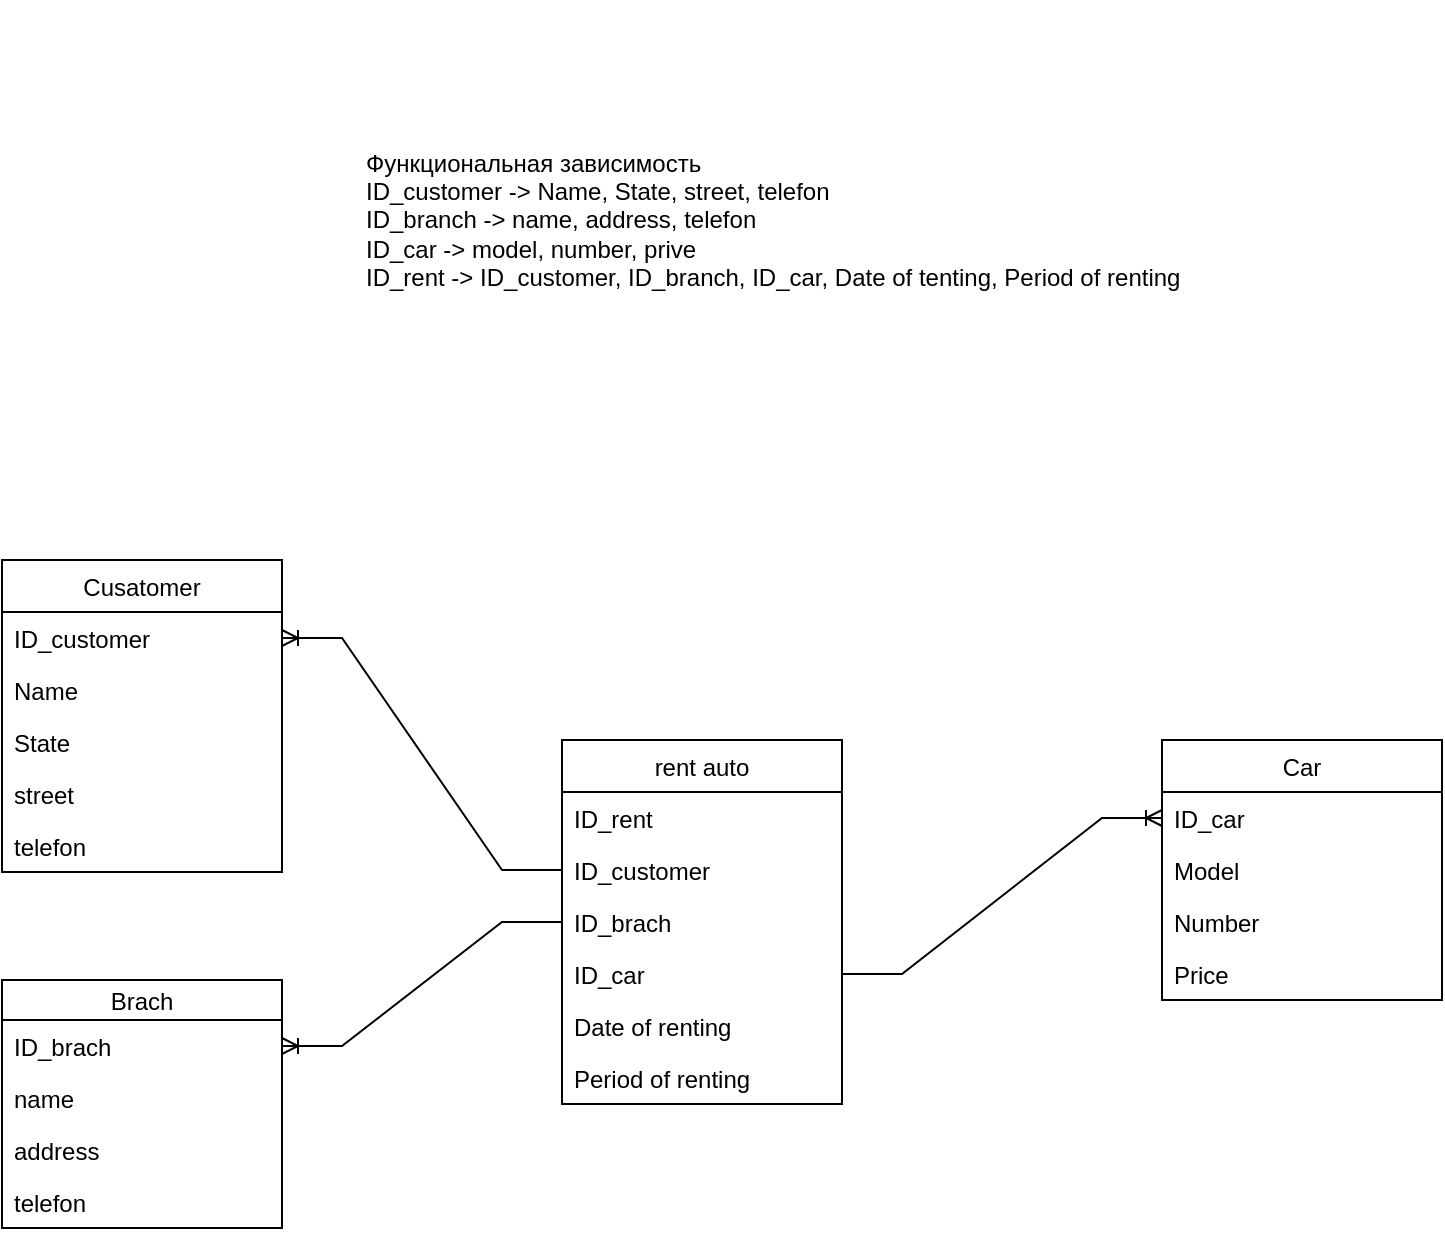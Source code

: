 <mxfile version="16.2.4" type="github">
  <diagram id="-y9LmIzSa2B8TfuyyEVD" name="Page-1">
    <mxGraphModel dx="1422" dy="909" grid="1" gridSize="10" guides="1" tooltips="1" connect="1" arrows="1" fold="1" page="1" pageScale="1" pageWidth="827" pageHeight="1169" math="0" shadow="0">
      <root>
        <mxCell id="0" />
        <mxCell id="1" parent="0" />
        <mxCell id="1BV3x5uNuOaNnP94wZ3I-1" value="Cusatomer" style="swimlane;fontStyle=0;childLayout=stackLayout;horizontal=1;startSize=26;fillColor=none;horizontalStack=0;resizeParent=1;resizeParentMax=0;resizeLast=0;collapsible=1;marginBottom=0;" vertex="1" parent="1">
          <mxGeometry x="60" y="330" width="140" height="156" as="geometry" />
        </mxCell>
        <mxCell id="1BV3x5uNuOaNnP94wZ3I-2" value="ID_customer" style="text;strokeColor=none;fillColor=none;align=left;verticalAlign=top;spacingLeft=4;spacingRight=4;overflow=hidden;rotatable=0;points=[[0,0.5],[1,0.5]];portConstraint=eastwest;" vertex="1" parent="1BV3x5uNuOaNnP94wZ3I-1">
          <mxGeometry y="26" width="140" height="26" as="geometry" />
        </mxCell>
        <mxCell id="1BV3x5uNuOaNnP94wZ3I-3" value="Name" style="text;strokeColor=none;fillColor=none;align=left;verticalAlign=top;spacingLeft=4;spacingRight=4;overflow=hidden;rotatable=0;points=[[0,0.5],[1,0.5]];portConstraint=eastwest;" vertex="1" parent="1BV3x5uNuOaNnP94wZ3I-1">
          <mxGeometry y="52" width="140" height="26" as="geometry" />
        </mxCell>
        <mxCell id="1BV3x5uNuOaNnP94wZ3I-4" value="State" style="text;strokeColor=none;fillColor=none;align=left;verticalAlign=top;spacingLeft=4;spacingRight=4;overflow=hidden;rotatable=0;points=[[0,0.5],[1,0.5]];portConstraint=eastwest;" vertex="1" parent="1BV3x5uNuOaNnP94wZ3I-1">
          <mxGeometry y="78" width="140" height="26" as="geometry" />
        </mxCell>
        <mxCell id="1BV3x5uNuOaNnP94wZ3I-5" value="street" style="text;strokeColor=none;fillColor=none;align=left;verticalAlign=top;spacingLeft=4;spacingRight=4;overflow=hidden;rotatable=0;points=[[0,0.5],[1,0.5]];portConstraint=eastwest;" vertex="1" parent="1BV3x5uNuOaNnP94wZ3I-1">
          <mxGeometry y="104" width="140" height="26" as="geometry" />
        </mxCell>
        <mxCell id="1BV3x5uNuOaNnP94wZ3I-6" value="telefon" style="text;strokeColor=none;fillColor=none;align=left;verticalAlign=top;spacingLeft=4;spacingRight=4;overflow=hidden;rotatable=0;points=[[0,0.5],[1,0.5]];portConstraint=eastwest;" vertex="1" parent="1BV3x5uNuOaNnP94wZ3I-1">
          <mxGeometry y="130" width="140" height="26" as="geometry" />
        </mxCell>
        <mxCell id="1BV3x5uNuOaNnP94wZ3I-8" value="rent auto" style="swimlane;fontStyle=0;childLayout=stackLayout;horizontal=1;startSize=26;fillColor=none;horizontalStack=0;resizeParent=1;resizeParentMax=0;resizeLast=0;collapsible=1;marginBottom=0;" vertex="1" parent="1">
          <mxGeometry x="340" y="420" width="140" height="182" as="geometry" />
        </mxCell>
        <mxCell id="1BV3x5uNuOaNnP94wZ3I-9" value="ID_rent" style="text;strokeColor=none;fillColor=none;align=left;verticalAlign=top;spacingLeft=4;spacingRight=4;overflow=hidden;rotatable=0;points=[[0,0.5],[1,0.5]];portConstraint=eastwest;" vertex="1" parent="1BV3x5uNuOaNnP94wZ3I-8">
          <mxGeometry y="26" width="140" height="26" as="geometry" />
        </mxCell>
        <mxCell id="1BV3x5uNuOaNnP94wZ3I-10" value="ID_customer" style="text;strokeColor=none;fillColor=none;align=left;verticalAlign=top;spacingLeft=4;spacingRight=4;overflow=hidden;rotatable=0;points=[[0,0.5],[1,0.5]];portConstraint=eastwest;" vertex="1" parent="1BV3x5uNuOaNnP94wZ3I-8">
          <mxGeometry y="52" width="140" height="26" as="geometry" />
        </mxCell>
        <mxCell id="1BV3x5uNuOaNnP94wZ3I-12" value="ID_brach" style="text;strokeColor=none;fillColor=none;align=left;verticalAlign=top;spacingLeft=4;spacingRight=4;overflow=hidden;rotatable=0;points=[[0,0.5],[1,0.5]];portConstraint=eastwest;" vertex="1" parent="1BV3x5uNuOaNnP94wZ3I-8">
          <mxGeometry y="78" width="140" height="26" as="geometry" />
        </mxCell>
        <mxCell id="1BV3x5uNuOaNnP94wZ3I-13" value="ID_car" style="text;strokeColor=none;fillColor=none;align=left;verticalAlign=top;spacingLeft=4;spacingRight=4;overflow=hidden;rotatable=0;points=[[0,0.5],[1,0.5]];portConstraint=eastwest;" vertex="1" parent="1BV3x5uNuOaNnP94wZ3I-8">
          <mxGeometry y="104" width="140" height="26" as="geometry" />
        </mxCell>
        <mxCell id="1BV3x5uNuOaNnP94wZ3I-32" value="Date of renting&#xa;" style="text;strokeColor=none;fillColor=none;align=left;verticalAlign=top;spacingLeft=4;spacingRight=4;overflow=hidden;rotatable=0;points=[[0,0.5],[1,0.5]];portConstraint=eastwest;" vertex="1" parent="1BV3x5uNuOaNnP94wZ3I-8">
          <mxGeometry y="130" width="140" height="26" as="geometry" />
        </mxCell>
        <mxCell id="1BV3x5uNuOaNnP94wZ3I-27" value="Period of renting" style="text;strokeColor=none;fillColor=none;align=left;verticalAlign=top;spacingLeft=4;spacingRight=4;overflow=hidden;rotatable=0;points=[[0,0.5],[1,0.5]];portConstraint=eastwest;" vertex="1" parent="1BV3x5uNuOaNnP94wZ3I-8">
          <mxGeometry y="156" width="140" height="26" as="geometry" />
        </mxCell>
        <mxCell id="1BV3x5uNuOaNnP94wZ3I-14" value="Brach" style="swimlane;fontStyle=0;childLayout=stackLayout;horizontal=1;startSize=20;fillColor=none;horizontalStack=0;resizeParent=1;resizeParentMax=0;resizeLast=0;collapsible=1;marginBottom=0;" vertex="1" parent="1">
          <mxGeometry x="60" y="540" width="140" height="124" as="geometry" />
        </mxCell>
        <mxCell id="1BV3x5uNuOaNnP94wZ3I-15" value="ID_brach" style="text;strokeColor=none;fillColor=none;align=left;verticalAlign=top;spacingLeft=4;spacingRight=4;overflow=hidden;rotatable=0;points=[[0,0.5],[1,0.5]];portConstraint=eastwest;" vertex="1" parent="1BV3x5uNuOaNnP94wZ3I-14">
          <mxGeometry y="20" width="140" height="26" as="geometry" />
        </mxCell>
        <mxCell id="1BV3x5uNuOaNnP94wZ3I-16" value="name" style="text;strokeColor=none;fillColor=none;align=left;verticalAlign=top;spacingLeft=4;spacingRight=4;overflow=hidden;rotatable=0;points=[[0,0.5],[1,0.5]];portConstraint=eastwest;" vertex="1" parent="1BV3x5uNuOaNnP94wZ3I-14">
          <mxGeometry y="46" width="140" height="26" as="geometry" />
        </mxCell>
        <mxCell id="1BV3x5uNuOaNnP94wZ3I-17" value="address" style="text;strokeColor=none;fillColor=none;align=left;verticalAlign=top;spacingLeft=4;spacingRight=4;overflow=hidden;rotatable=0;points=[[0,0.5],[1,0.5]];portConstraint=eastwest;" vertex="1" parent="1BV3x5uNuOaNnP94wZ3I-14">
          <mxGeometry y="72" width="140" height="26" as="geometry" />
        </mxCell>
        <mxCell id="1BV3x5uNuOaNnP94wZ3I-23" value="telefon" style="text;strokeColor=none;fillColor=none;align=left;verticalAlign=top;spacingLeft=4;spacingRight=4;overflow=hidden;rotatable=0;points=[[0,0.5],[1,0.5]];portConstraint=eastwest;" vertex="1" parent="1BV3x5uNuOaNnP94wZ3I-14">
          <mxGeometry y="98" width="140" height="26" as="geometry" />
        </mxCell>
        <mxCell id="1BV3x5uNuOaNnP94wZ3I-18" value="Car" style="swimlane;fontStyle=0;childLayout=stackLayout;horizontal=1;startSize=26;fillColor=none;horizontalStack=0;resizeParent=1;resizeParentMax=0;resizeLast=0;collapsible=1;marginBottom=0;" vertex="1" parent="1">
          <mxGeometry x="640" y="420" width="140" height="130" as="geometry" />
        </mxCell>
        <mxCell id="1BV3x5uNuOaNnP94wZ3I-19" value="ID_car" style="text;strokeColor=none;fillColor=none;align=left;verticalAlign=top;spacingLeft=4;spacingRight=4;overflow=hidden;rotatable=0;points=[[0,0.5],[1,0.5]];portConstraint=eastwest;" vertex="1" parent="1BV3x5uNuOaNnP94wZ3I-18">
          <mxGeometry y="26" width="140" height="26" as="geometry" />
        </mxCell>
        <mxCell id="1BV3x5uNuOaNnP94wZ3I-20" value="Model" style="text;strokeColor=none;fillColor=none;align=left;verticalAlign=top;spacingLeft=4;spacingRight=4;overflow=hidden;rotatable=0;points=[[0,0.5],[1,0.5]];portConstraint=eastwest;" vertex="1" parent="1BV3x5uNuOaNnP94wZ3I-18">
          <mxGeometry y="52" width="140" height="26" as="geometry" />
        </mxCell>
        <mxCell id="1BV3x5uNuOaNnP94wZ3I-21" value="Number" style="text;strokeColor=none;fillColor=none;align=left;verticalAlign=top;spacingLeft=4;spacingRight=4;overflow=hidden;rotatable=0;points=[[0,0.5],[1,0.5]];portConstraint=eastwest;" vertex="1" parent="1BV3x5uNuOaNnP94wZ3I-18">
          <mxGeometry y="78" width="140" height="26" as="geometry" />
        </mxCell>
        <mxCell id="1BV3x5uNuOaNnP94wZ3I-22" value="Price" style="text;strokeColor=none;fillColor=none;align=left;verticalAlign=top;spacingLeft=4;spacingRight=4;overflow=hidden;rotatable=0;points=[[0,0.5],[1,0.5]];portConstraint=eastwest;" vertex="1" parent="1BV3x5uNuOaNnP94wZ3I-18">
          <mxGeometry y="104" width="140" height="26" as="geometry" />
        </mxCell>
        <mxCell id="1BV3x5uNuOaNnP94wZ3I-56" value="" style="edgeStyle=entityRelationEdgeStyle;fontSize=12;html=1;endArrow=ERoneToMany;rounded=0;exitX=0;exitY=0.5;exitDx=0;exitDy=0;" edge="1" parent="1" source="1BV3x5uNuOaNnP94wZ3I-10" target="1BV3x5uNuOaNnP94wZ3I-2">
          <mxGeometry width="100" height="100" relative="1" as="geometry">
            <mxPoint x="330" y="350" as="sourcePoint" />
            <mxPoint x="430" y="280" as="targetPoint" />
          </mxGeometry>
        </mxCell>
        <mxCell id="1BV3x5uNuOaNnP94wZ3I-57" value="" style="edgeStyle=entityRelationEdgeStyle;fontSize=12;html=1;endArrow=ERoneToMany;rounded=0;exitX=0;exitY=0.5;exitDx=0;exitDy=0;" edge="1" parent="1" source="1BV3x5uNuOaNnP94wZ3I-12" target="1BV3x5uNuOaNnP94wZ3I-15">
          <mxGeometry width="100" height="100" relative="1" as="geometry">
            <mxPoint x="330" y="380" as="sourcePoint" />
            <mxPoint x="430" y="280" as="targetPoint" />
          </mxGeometry>
        </mxCell>
        <mxCell id="1BV3x5uNuOaNnP94wZ3I-58" value="" style="edgeStyle=entityRelationEdgeStyle;fontSize=12;html=1;endArrow=ERoneToMany;rounded=0;exitX=1;exitY=0.5;exitDx=0;exitDy=0;entryX=0;entryY=0.5;entryDx=0;entryDy=0;" edge="1" parent="1" source="1BV3x5uNuOaNnP94wZ3I-13" target="1BV3x5uNuOaNnP94wZ3I-19">
          <mxGeometry width="100" height="100" relative="1" as="geometry">
            <mxPoint x="330" y="380" as="sourcePoint" />
            <mxPoint x="430" y="280" as="targetPoint" />
          </mxGeometry>
        </mxCell>
        <mxCell id="1BV3x5uNuOaNnP94wZ3I-59" value="Функциональная зависимость&lt;br&gt;ID_customer -&amp;gt; Name, State, street, telefon&lt;br&gt;ID_branch -&amp;gt; name, address, telefon&lt;br&gt;ID_car -&amp;gt; model, number, prive&lt;br&gt;ID_rent -&amp;gt; ID_customer, ID_branch, ID_car, Date of tenting, Period of renting" style="text;html=1;strokeColor=none;fillColor=none;align=left;verticalAlign=middle;whiteSpace=wrap;rounded=0;" vertex="1" parent="1">
          <mxGeometry x="240" y="50" width="420" height="220" as="geometry" />
        </mxCell>
      </root>
    </mxGraphModel>
  </diagram>
</mxfile>

